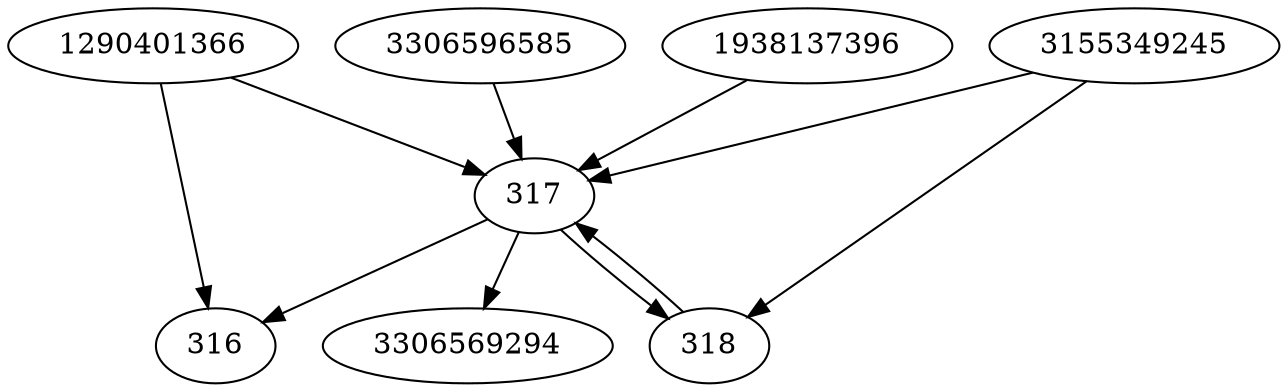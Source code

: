 strict digraph  {
3306596585;
3306569294;
1938137396;
1290401366;
317;
316;
3155349245;
318;
3306596585 -> 317;
1938137396 -> 317;
1290401366 -> 316;
1290401366 -> 317;
317 -> 318;
317 -> 3306569294;
317 -> 316;
3155349245 -> 317;
3155349245 -> 318;
318 -> 317;
}
